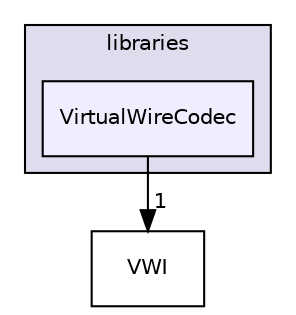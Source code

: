 digraph "libraries/VirtualWireCodec" {
  compound=true
  node [ fontsize="10", fontname="Helvetica"];
  edge [ labelfontsize="10", labelfontname="Helvetica"];
  subgraph clusterdir_bc0718b08fb2015b8e59c47b2805f60c {
    graph [ bgcolor="#ddddee", pencolor="black", label="libraries" fontname="Helvetica", fontsize="10", URL="dir_bc0718b08fb2015b8e59c47b2805f60c.html"]
  dir_6016b6382f1939e915c68257e9ba8ecd [shape=box, label="VirtualWireCodec", style="filled", fillcolor="#eeeeff", pencolor="black", URL="dir_6016b6382f1939e915c68257e9ba8ecd.html"];
  }
  dir_fca1885ab465e4fca382ebc19126a2f3 [shape=box label="VWI" URL="dir_fca1885ab465e4fca382ebc19126a2f3.html"];
  dir_6016b6382f1939e915c68257e9ba8ecd->dir_fca1885ab465e4fca382ebc19126a2f3 [headlabel="1", labeldistance=1.5 headhref="dir_000082_000084.html"];
}
